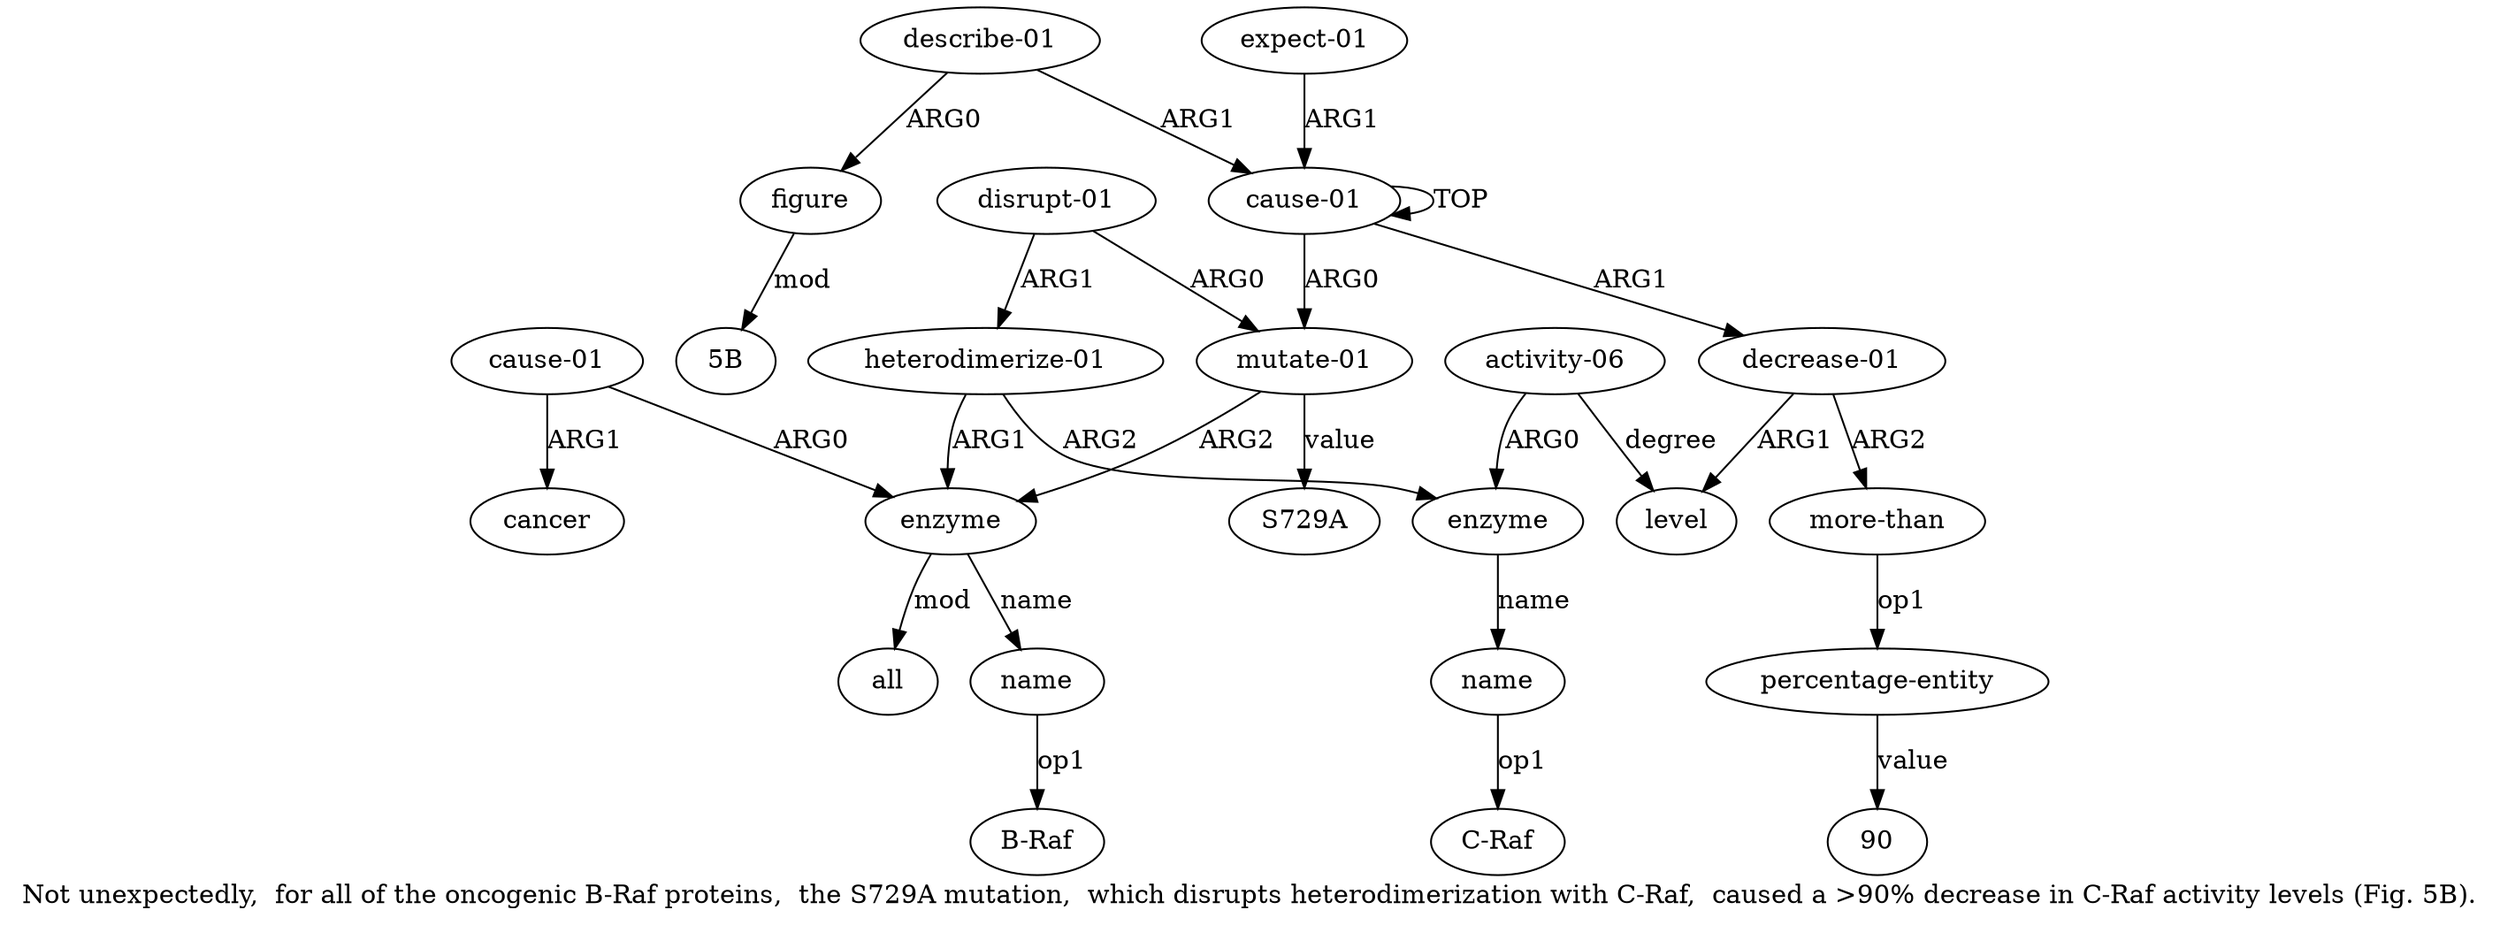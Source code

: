 digraph  {
	graph [label="Not unexpectedly,  for all of the oncogenic B-Raf proteins,  the S729A mutation,  which disrupts heterodimerization with C-Raf,  \
caused a >90% decrease in C-Raf activity levels (Fig. 5B)."];
	node [label="\N"];
	"a1 S729A"	 [color=black,
		gold_ind=-1,
		gold_label=S729A,
		label=S729A,
		test_ind=-1,
		test_label=S729A];
	"a10 C-Raf"	 [color=black,
		gold_ind=-1,
		gold_label="C-Raf",
		label="C-Raf",
		test_ind=-1,
		test_label="C-Raf"];
	"a18 5B"	 [color=black,
		gold_ind=-1,
		gold_label="5B",
		label="5B",
		test_ind=-1,
		test_label="5B"];
	"a15 90"	 [color=black,
		gold_ind=-1,
		gold_label=90,
		label=90,
		test_ind=-1,
		test_label=90];
	"a3 B-Raf"	 [color=black,
		gold_ind=-1,
		gold_label="B-Raf",
		label="B-Raf",
		test_ind=-1,
		test_label="B-Raf"];
	a15	 [color=black,
		gold_ind=15,
		gold_label="percentage-entity",
		label="percentage-entity",
		test_ind=15,
		test_label="percentage-entity"];
	a15 -> "a15 90" [key=0,
	color=black,
	gold_label=value,
	label=value,
	test_label=value];
a14 [color=black,
	gold_ind=14,
	gold_label="more-than",
	label="more-than",
	test_ind=14,
	test_label="more-than"];
a14 -> a15 [key=0,
color=black,
gold_label=op1,
label=op1,
test_label=op1];
a17 [color=black,
gold_ind=17,
gold_label="describe-01",
label="describe-01",
test_ind=17,
test_label="describe-01"];
a18 [color=black,
gold_ind=18,
gold_label=figure,
label=figure,
test_ind=18,
test_label=figure];
a17 -> a18 [key=0,
color=black,
gold_label=ARG0,
label=ARG0,
test_label=ARG0];
a0 [color=black,
gold_ind=0,
gold_label="cause-01",
label="cause-01",
test_ind=0,
test_label="cause-01"];
a17 -> a0 [key=0,
color=black,
gold_label=ARG1,
label=ARG1,
test_label=ARG1];
a16 [color=black,
gold_ind=16,
gold_label="expect-01",
label="expect-01",
test_ind=16,
test_label="expect-01"];
a16 -> a0 [key=0,
color=black,
gold_label=ARG1,
label=ARG1,
test_label=ARG1];
a11 [color=black,
gold_ind=11,
gold_label="decrease-01",
label="decrease-01",
test_ind=11,
test_label="decrease-01"];
a11 -> a14 [key=0,
color=black,
gold_label=ARG2,
label=ARG2,
test_label=ARG2];
a12 [color=black,
gold_ind=12,
gold_label=level,
label=level,
test_ind=12,
test_label=level];
a11 -> a12 [key=0,
color=black,
gold_label=ARG1,
label=ARG1,
test_label=ARG1];
a10 [color=black,
gold_ind=10,
gold_label=name,
label=name,
test_ind=10,
test_label=name];
a10 -> "a10 C-Raf" [key=0,
color=black,
gold_label=op1,
label=op1,
test_label=op1];
a13 [color=black,
gold_ind=13,
gold_label="activity-06",
label="activity-06",
test_ind=13,
test_label="activity-06"];
a13 -> a12 [key=0,
color=black,
gold_label=degree,
label=degree,
test_label=degree];
a9 [color=black,
gold_ind=9,
gold_label=enzyme,
label=enzyme,
test_ind=9,
test_label=enzyme];
a13 -> a9 [key=0,
color=black,
gold_label=ARG0,
label=ARG0,
test_label=ARG0];
a18 -> "a18 5B" [key=0,
color=black,
gold_label=mod,
label=mod,
test_label=mod];
a1 [color=black,
gold_ind=1,
gold_label="mutate-01",
label="mutate-01",
test_ind=1,
test_label="mutate-01"];
a1 -> "a1 S729A" [key=0,
color=black,
gold_label=value,
label=value,
test_label=value];
a2 [color=black,
gold_ind=2,
gold_label=enzyme,
label=enzyme,
test_ind=2,
test_label=enzyme];
a1 -> a2 [key=0,
color=black,
gold_label=ARG2,
label=ARG2,
test_label=ARG2];
a0 -> a11 [key=0,
color=black,
gold_label=ARG1,
label=ARG1,
test_label=ARG1];
a0 -> a1 [key=0,
color=black,
gold_label=ARG0,
label=ARG0,
test_label=ARG0];
a0 -> a0 [key=0,
color=black,
gold_label=TOP,
label=TOP,
test_label=TOP];
a3 [color=black,
gold_ind=3,
gold_label=name,
label=name,
test_ind=3,
test_label=name];
a3 -> "a3 B-Raf" [key=0,
color=black,
gold_label=op1,
label=op1,
test_label=op1];
a2 -> a3 [key=0,
color=black,
gold_label=name,
label=name,
test_label=name];
a4 [color=black,
gold_ind=4,
gold_label=all,
label=all,
test_ind=4,
test_label=all];
a2 -> a4 [key=0,
color=black,
gold_label=mod,
label=mod,
test_label=mod];
a5 [color=black,
gold_ind=5,
gold_label="cause-01",
label="cause-01",
test_ind=5,
test_label="cause-01"];
a5 -> a2 [key=0,
color=black,
gold_label=ARG0,
label=ARG0,
test_label=ARG0];
a6 [color=black,
gold_ind=6,
gold_label=cancer,
label=cancer,
test_ind=6,
test_label=cancer];
a5 -> a6 [key=0,
color=black,
gold_label=ARG1,
label=ARG1,
test_label=ARG1];
a7 [color=black,
gold_ind=7,
gold_label="disrupt-01",
label="disrupt-01",
test_ind=7,
test_label="disrupt-01"];
a7 -> a1 [key=0,
color=black,
gold_label=ARG0,
label=ARG0,
test_label=ARG0];
a8 [color=black,
gold_ind=8,
gold_label="heterodimerize-01",
label="heterodimerize-01",
test_ind=8,
test_label="heterodimerize-01"];
a7 -> a8 [key=0,
color=black,
gold_label=ARG1,
label=ARG1,
test_label=ARG1];
a9 -> a10 [key=0,
color=black,
gold_label=name,
label=name,
test_label=name];
a8 -> a2 [key=0,
color=black,
gold_label=ARG1,
label=ARG1,
test_label=ARG1];
a8 -> a9 [key=0,
color=black,
gold_label=ARG2,
label=ARG2,
test_label=ARG2];
}
